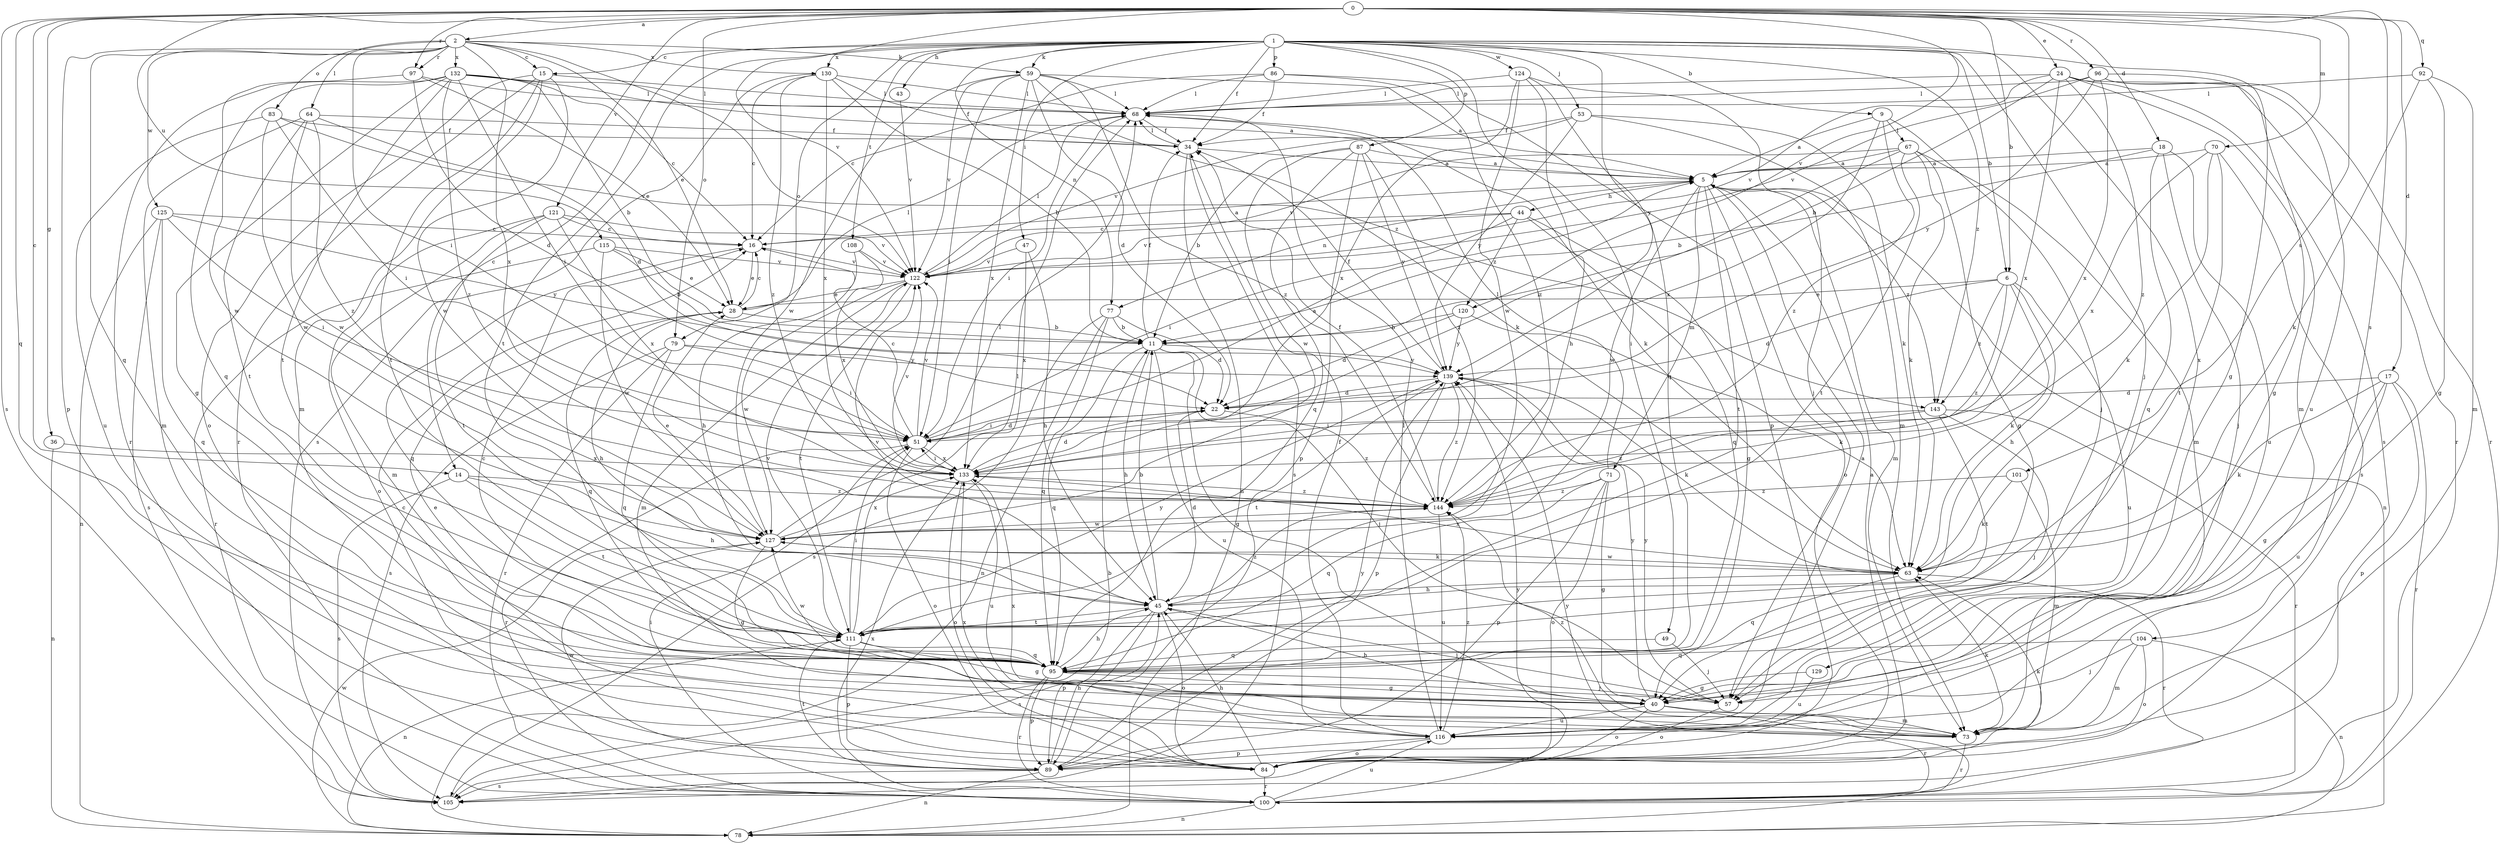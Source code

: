strict digraph  {
0;
1;
2;
5;
6;
9;
11;
14;
15;
16;
17;
18;
22;
24;
28;
34;
36;
40;
43;
44;
45;
47;
49;
51;
53;
57;
59;
63;
64;
67;
68;
70;
71;
73;
77;
78;
79;
83;
84;
86;
87;
89;
92;
95;
96;
97;
100;
101;
104;
105;
108;
111;
115;
116;
120;
121;
122;
124;
125;
127;
129;
130;
132;
133;
139;
143;
144;
0 -> 2  [label=a];
0 -> 6  [label=b];
0 -> 14  [label=c];
0 -> 17  [label=d];
0 -> 18  [label=d];
0 -> 24  [label=e];
0 -> 36  [label=g];
0 -> 70  [label=m];
0 -> 79  [label=o];
0 -> 92  [label=q];
0 -> 95  [label=q];
0 -> 96  [label=r];
0 -> 97  [label=r];
0 -> 101  [label=s];
0 -> 104  [label=s];
0 -> 105  [label=s];
0 -> 115  [label=u];
0 -> 120  [label=v];
0 -> 121  [label=v];
0 -> 122  [label=v];
1 -> 6  [label=b];
1 -> 9  [label=b];
1 -> 14  [label=c];
1 -> 15  [label=c];
1 -> 34  [label=f];
1 -> 40  [label=g];
1 -> 43  [label=h];
1 -> 47  [label=i];
1 -> 49  [label=i];
1 -> 53  [label=j];
1 -> 57  [label=j];
1 -> 59  [label=k];
1 -> 77  [label=n];
1 -> 79  [label=o];
1 -> 86  [label=p];
1 -> 87  [label=p];
1 -> 108  [label=t];
1 -> 111  [label=t];
1 -> 124  [label=w];
1 -> 129  [label=x];
1 -> 130  [label=x];
1 -> 139  [label=y];
1 -> 143  [label=z];
2 -> 15  [label=c];
2 -> 28  [label=e];
2 -> 51  [label=i];
2 -> 59  [label=k];
2 -> 64  [label=l];
2 -> 83  [label=o];
2 -> 89  [label=p];
2 -> 95  [label=q];
2 -> 97  [label=r];
2 -> 125  [label=w];
2 -> 130  [label=x];
2 -> 132  [label=x];
2 -> 133  [label=x];
2 -> 143  [label=z];
5 -> 44  [label=h];
5 -> 71  [label=m];
5 -> 73  [label=m];
5 -> 77  [label=n];
5 -> 78  [label=n];
5 -> 84  [label=o];
5 -> 111  [label=t];
5 -> 127  [label=w];
5 -> 143  [label=z];
6 -> 22  [label=d];
6 -> 28  [label=e];
6 -> 45  [label=h];
6 -> 63  [label=k];
6 -> 116  [label=u];
6 -> 143  [label=z];
6 -> 144  [label=z];
9 -> 5  [label=a];
9 -> 57  [label=j];
9 -> 67  [label=l];
9 -> 133  [label=x];
9 -> 144  [label=z];
11 -> 34  [label=f];
11 -> 40  [label=g];
11 -> 45  [label=h];
11 -> 57  [label=j];
11 -> 95  [label=q];
11 -> 116  [label=u];
11 -> 139  [label=y];
14 -> 45  [label=h];
14 -> 105  [label=s];
14 -> 111  [label=t];
14 -> 144  [label=z];
15 -> 68  [label=l];
15 -> 73  [label=m];
15 -> 84  [label=o];
15 -> 100  [label=r];
15 -> 111  [label=t];
15 -> 127  [label=w];
16 -> 5  [label=a];
16 -> 28  [label=e];
16 -> 95  [label=q];
16 -> 122  [label=v];
17 -> 22  [label=d];
17 -> 40  [label=g];
17 -> 63  [label=k];
17 -> 89  [label=p];
17 -> 100  [label=r];
17 -> 116  [label=u];
18 -> 5  [label=a];
18 -> 11  [label=b];
18 -> 57  [label=j];
18 -> 95  [label=q];
18 -> 116  [label=u];
22 -> 51  [label=i];
22 -> 144  [label=z];
24 -> 11  [label=b];
24 -> 68  [label=l];
24 -> 73  [label=m];
24 -> 100  [label=r];
24 -> 105  [label=s];
24 -> 122  [label=v];
24 -> 133  [label=x];
24 -> 144  [label=z];
28 -> 11  [label=b];
28 -> 16  [label=c];
28 -> 45  [label=h];
28 -> 68  [label=l];
28 -> 95  [label=q];
34 -> 5  [label=a];
34 -> 68  [label=l];
34 -> 78  [label=n];
34 -> 105  [label=s];
36 -> 78  [label=n];
36 -> 133  [label=x];
40 -> 45  [label=h];
40 -> 73  [label=m];
40 -> 84  [label=o];
40 -> 100  [label=r];
40 -> 116  [label=u];
40 -> 139  [label=y];
43 -> 122  [label=v];
44 -> 16  [label=c];
44 -> 40  [label=g];
44 -> 51  [label=i];
44 -> 95  [label=q];
44 -> 122  [label=v];
44 -> 120  [label=z];
45 -> 11  [label=b];
45 -> 22  [label=d];
45 -> 57  [label=j];
45 -> 84  [label=o];
45 -> 89  [label=p];
45 -> 105  [label=s];
45 -> 111  [label=t];
45 -> 122  [label=v];
45 -> 144  [label=z];
47 -> 45  [label=h];
47 -> 122  [label=v];
47 -> 133  [label=x];
49 -> 57  [label=j];
49 -> 95  [label=q];
51 -> 5  [label=a];
51 -> 16  [label=c];
51 -> 22  [label=d];
51 -> 84  [label=o];
51 -> 100  [label=r];
51 -> 122  [label=v];
51 -> 133  [label=x];
53 -> 34  [label=f];
53 -> 63  [label=k];
53 -> 73  [label=m];
53 -> 122  [label=v];
53 -> 139  [label=y];
57 -> 28  [label=e];
57 -> 84  [label=o];
57 -> 139  [label=y];
59 -> 5  [label=a];
59 -> 22  [label=d];
59 -> 51  [label=i];
59 -> 63  [label=k];
59 -> 68  [label=l];
59 -> 122  [label=v];
59 -> 127  [label=w];
59 -> 133  [label=x];
59 -> 144  [label=z];
63 -> 45  [label=h];
63 -> 95  [label=q];
63 -> 100  [label=r];
63 -> 127  [label=w];
63 -> 133  [label=x];
64 -> 22  [label=d];
64 -> 34  [label=f];
64 -> 73  [label=m];
64 -> 111  [label=t];
64 -> 127  [label=w];
64 -> 144  [label=z];
67 -> 5  [label=a];
67 -> 40  [label=g];
67 -> 51  [label=i];
67 -> 63  [label=k];
67 -> 73  [label=m];
67 -> 111  [label=t];
67 -> 122  [label=v];
68 -> 34  [label=f];
68 -> 51  [label=i];
68 -> 63  [label=k];
70 -> 5  [label=a];
70 -> 63  [label=k];
70 -> 105  [label=s];
70 -> 111  [label=t];
70 -> 133  [label=x];
71 -> 40  [label=g];
71 -> 68  [label=l];
71 -> 84  [label=o];
71 -> 89  [label=p];
71 -> 95  [label=q];
71 -> 144  [label=z];
73 -> 63  [label=k];
73 -> 100  [label=r];
73 -> 133  [label=x];
73 -> 144  [label=z];
77 -> 11  [label=b];
77 -> 22  [label=d];
77 -> 78  [label=n];
77 -> 95  [label=q];
77 -> 105  [label=s];
78 -> 127  [label=w];
78 -> 139  [label=y];
79 -> 51  [label=i];
79 -> 95  [label=q];
79 -> 100  [label=r];
79 -> 105  [label=s];
79 -> 139  [label=y];
83 -> 34  [label=f];
83 -> 51  [label=i];
83 -> 116  [label=u];
83 -> 122  [label=v];
83 -> 127  [label=w];
84 -> 5  [label=a];
84 -> 16  [label=c];
84 -> 45  [label=h];
84 -> 63  [label=k];
84 -> 100  [label=r];
84 -> 133  [label=x];
86 -> 16  [label=c];
86 -> 34  [label=f];
86 -> 68  [label=l];
86 -> 89  [label=p];
86 -> 144  [label=z];
87 -> 5  [label=a];
87 -> 11  [label=b];
87 -> 89  [label=p];
87 -> 95  [label=q];
87 -> 127  [label=w];
87 -> 139  [label=y];
87 -> 144  [label=z];
89 -> 45  [label=h];
89 -> 78  [label=n];
89 -> 105  [label=s];
89 -> 111  [label=t];
89 -> 127  [label=w];
89 -> 139  [label=y];
92 -> 40  [label=g];
92 -> 63  [label=k];
92 -> 68  [label=l];
92 -> 73  [label=m];
95 -> 16  [label=c];
95 -> 40  [label=g];
95 -> 45  [label=h];
95 -> 57  [label=j];
95 -> 89  [label=p];
95 -> 100  [label=r];
95 -> 127  [label=w];
96 -> 40  [label=g];
96 -> 68  [label=l];
96 -> 100  [label=r];
96 -> 116  [label=u];
96 -> 122  [label=v];
96 -> 133  [label=x];
96 -> 139  [label=y];
97 -> 22  [label=d];
97 -> 28  [label=e];
97 -> 68  [label=l];
97 -> 127  [label=w];
100 -> 51  [label=i];
100 -> 78  [label=n];
100 -> 116  [label=u];
100 -> 133  [label=x];
100 -> 139  [label=y];
101 -> 63  [label=k];
101 -> 73  [label=m];
101 -> 144  [label=z];
104 -> 57  [label=j];
104 -> 73  [label=m];
104 -> 78  [label=n];
104 -> 84  [label=o];
104 -> 95  [label=q];
105 -> 11  [label=b];
108 -> 45  [label=h];
108 -> 122  [label=v];
108 -> 133  [label=x];
111 -> 40  [label=g];
111 -> 51  [label=i];
111 -> 68  [label=l];
111 -> 78  [label=n];
111 -> 89  [label=p];
111 -> 95  [label=q];
111 -> 122  [label=v];
111 -> 139  [label=y];
115 -> 11  [label=b];
115 -> 28  [label=e];
115 -> 100  [label=r];
115 -> 122  [label=v];
115 -> 127  [label=w];
116 -> 5  [label=a];
116 -> 34  [label=f];
116 -> 68  [label=l];
116 -> 84  [label=o];
116 -> 89  [label=p];
116 -> 144  [label=z];
120 -> 11  [label=b];
120 -> 22  [label=d];
120 -> 63  [label=k];
120 -> 139  [label=y];
121 -> 16  [label=c];
121 -> 73  [label=m];
121 -> 84  [label=o];
121 -> 111  [label=t];
121 -> 122  [label=v];
121 -> 133  [label=x];
122 -> 28  [label=e];
122 -> 68  [label=l];
122 -> 73  [label=m];
122 -> 111  [label=t];
122 -> 127  [label=w];
124 -> 45  [label=h];
124 -> 57  [label=j];
124 -> 68  [label=l];
124 -> 95  [label=q];
124 -> 127  [label=w];
124 -> 133  [label=x];
125 -> 16  [label=c];
125 -> 51  [label=i];
125 -> 78  [label=n];
125 -> 95  [label=q];
125 -> 105  [label=s];
125 -> 139  [label=y];
127 -> 28  [label=e];
127 -> 40  [label=g];
127 -> 63  [label=k];
127 -> 68  [label=l];
127 -> 133  [label=x];
129 -> 40  [label=g];
129 -> 116  [label=u];
130 -> 11  [label=b];
130 -> 16  [label=c];
130 -> 34  [label=f];
130 -> 68  [label=l];
130 -> 105  [label=s];
130 -> 133  [label=x];
130 -> 144  [label=z];
132 -> 5  [label=a];
132 -> 11  [label=b];
132 -> 16  [label=c];
132 -> 40  [label=g];
132 -> 51  [label=i];
132 -> 68  [label=l];
132 -> 95  [label=q];
132 -> 100  [label=r];
132 -> 111  [label=t];
132 -> 144  [label=z];
133 -> 22  [label=d];
133 -> 51  [label=i];
133 -> 84  [label=o];
133 -> 116  [label=u];
133 -> 122  [label=v];
133 -> 144  [label=z];
139 -> 22  [label=d];
139 -> 34  [label=f];
139 -> 63  [label=k];
139 -> 89  [label=p];
139 -> 111  [label=t];
139 -> 144  [label=z];
143 -> 51  [label=i];
143 -> 57  [label=j];
143 -> 100  [label=r];
143 -> 111  [label=t];
143 -> 144  [label=z];
144 -> 34  [label=f];
144 -> 116  [label=u];
144 -> 127  [label=w];
}
